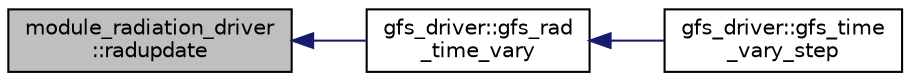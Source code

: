 digraph "module_radiation_driver::radupdate"
{
  edge [fontname="Helvetica",fontsize="10",labelfontname="Helvetica",labelfontsize="10"];
  node [fontname="Helvetica",fontsize="10",shape=record];
  rankdir="LR";
  Node3 [label="module_radiation_driver\l::radupdate",height=0.2,width=0.4,color="black", fillcolor="grey75", style="filled", fontcolor="black"];
  Node3 -> Node4 [dir="back",color="midnightblue",fontsize="10",style="solid",fontname="Helvetica"];
  Node4 [label="gfs_driver::gfs_rad\l_time_vary",height=0.2,width=0.4,color="black", fillcolor="white", style="filled",URL="$namespacegfs__driver.html#a1d85ae05ce74656622bac0724c16e47b"];
  Node4 -> Node5 [dir="back",color="midnightblue",fontsize="10",style="solid",fontname="Helvetica"];
  Node5 [label="gfs_driver::gfs_time\l_vary_step",height=0.2,width=0.4,color="black", fillcolor="white", style="filled",URL="$namespacegfs__driver.html#ad673b930d2e2319a99586ec2232ebea0"];
}
